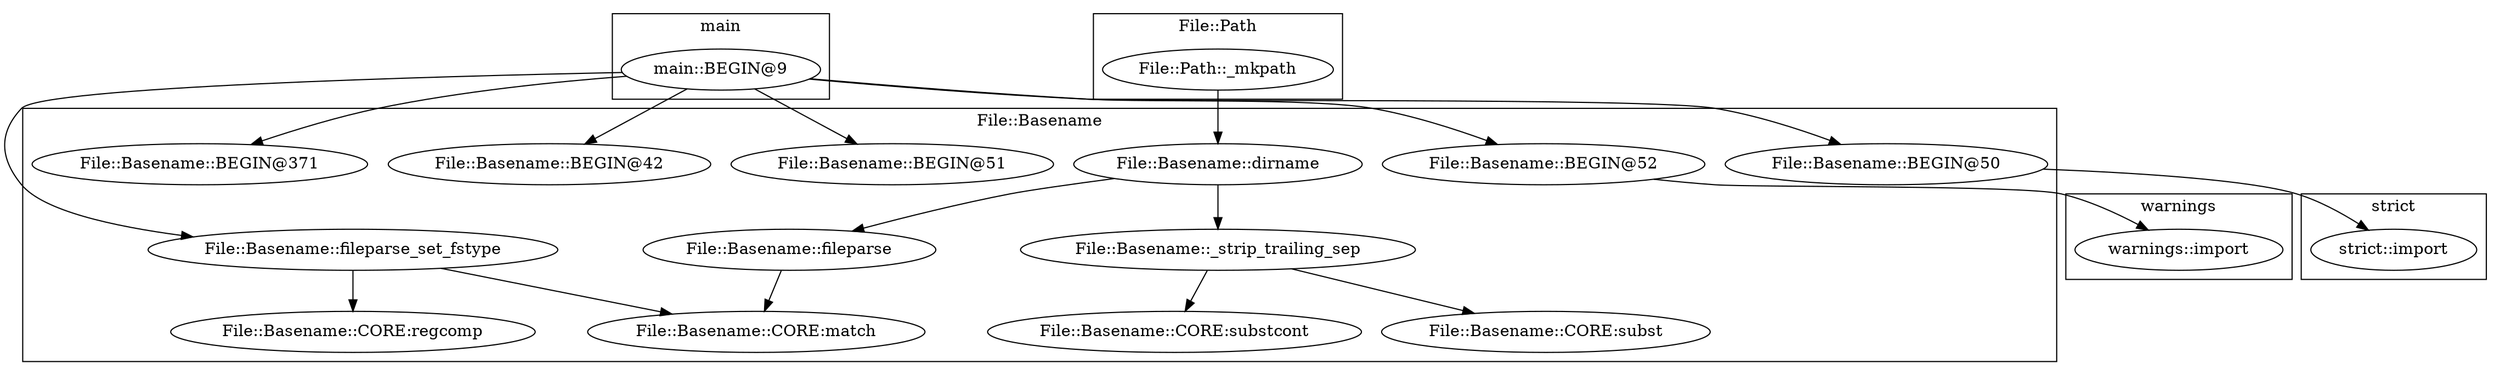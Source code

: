 digraph {
graph [overlap=false]
subgraph cluster_File_Path {
	label="File::Path";
	"File::Path::_mkpath";
}
subgraph cluster_warnings {
	label="warnings";
	"warnings::import";
}
subgraph cluster_main {
	label="main";
	"main::BEGIN@9";
}
subgraph cluster_strict {
	label="strict";
	"strict::import";
}
subgraph cluster_File_Basename {
	label="File::Basename";
	"File::Basename::BEGIN@52";
	"File::Basename::BEGIN@371";
	"File::Basename::BEGIN@50";
	"File::Basename::CORE:substcont";
	"File::Basename::dirname";
	"File::Basename::fileparse_set_fstype";
	"File::Basename::CORE:subst";
	"File::Basename::BEGIN@42";
	"File::Basename::fileparse";
	"File::Basename::CORE:regcomp";
	"File::Basename::_strip_trailing_sep";
	"File::Basename::CORE:match";
	"File::Basename::BEGIN@51";
}
"File::Basename::dirname" -> "File::Basename::fileparse";
"main::BEGIN@9" -> "File::Basename::BEGIN@51";
"main::BEGIN@9" -> "File::Basename::BEGIN@371";
"main::BEGIN@9" -> "File::Basename::BEGIN@50";
"File::Path::_mkpath" -> "File::Basename::dirname";
"File::Basename::_strip_trailing_sep" -> "File::Basename::CORE:subst";
"File::Basename::dirname" -> "File::Basename::_strip_trailing_sep";
"main::BEGIN@9" -> "File::Basename::fileparse_set_fstype";
"File::Basename::BEGIN@52" -> "warnings::import";
"main::BEGIN@9" -> "File::Basename::BEGIN@42";
"File::Basename::fileparse_set_fstype" -> "File::Basename::CORE:regcomp";
"File::Basename::fileparse" -> "File::Basename::CORE:match";
"File::Basename::fileparse_set_fstype" -> "File::Basename::CORE:match";
"main::BEGIN@9" -> "File::Basename::BEGIN@52";
"File::Basename::_strip_trailing_sep" -> "File::Basename::CORE:substcont";
"File::Basename::BEGIN@50" -> "strict::import";
}

